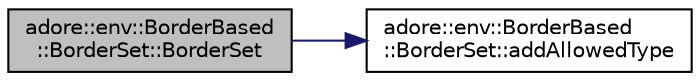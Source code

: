 digraph "adore::env::BorderBased::BorderSet::BorderSet"
{
 // LATEX_PDF_SIZE
  edge [fontname="Helvetica",fontsize="10",labelfontname="Helvetica",labelfontsize="10"];
  node [fontname="Helvetica",fontsize="10",shape=record];
  rankdir="LR";
  Node1 [label="adore::env::BorderBased\l::BorderSet::BorderSet",height=0.2,width=0.4,color="black", fillcolor="grey75", style="filled", fontcolor="black",tooltip="Construct a new Border Set object."];
  Node1 -> Node2 [color="midnightblue",fontsize="10",style="solid",fontname="Helvetica"];
  Node2 [label="adore::env::BorderBased\l::BorderSet::addAllowedType",height=0.2,width=0.4,color="black", fillcolor="white", style="filled",URL="$classadore_1_1env_1_1BorderBased_1_1BorderSet.html#a3cbcb633c0c7a65537916d5c9e7b33cb",tooltip="add border type to list of allowed border types"];
}
